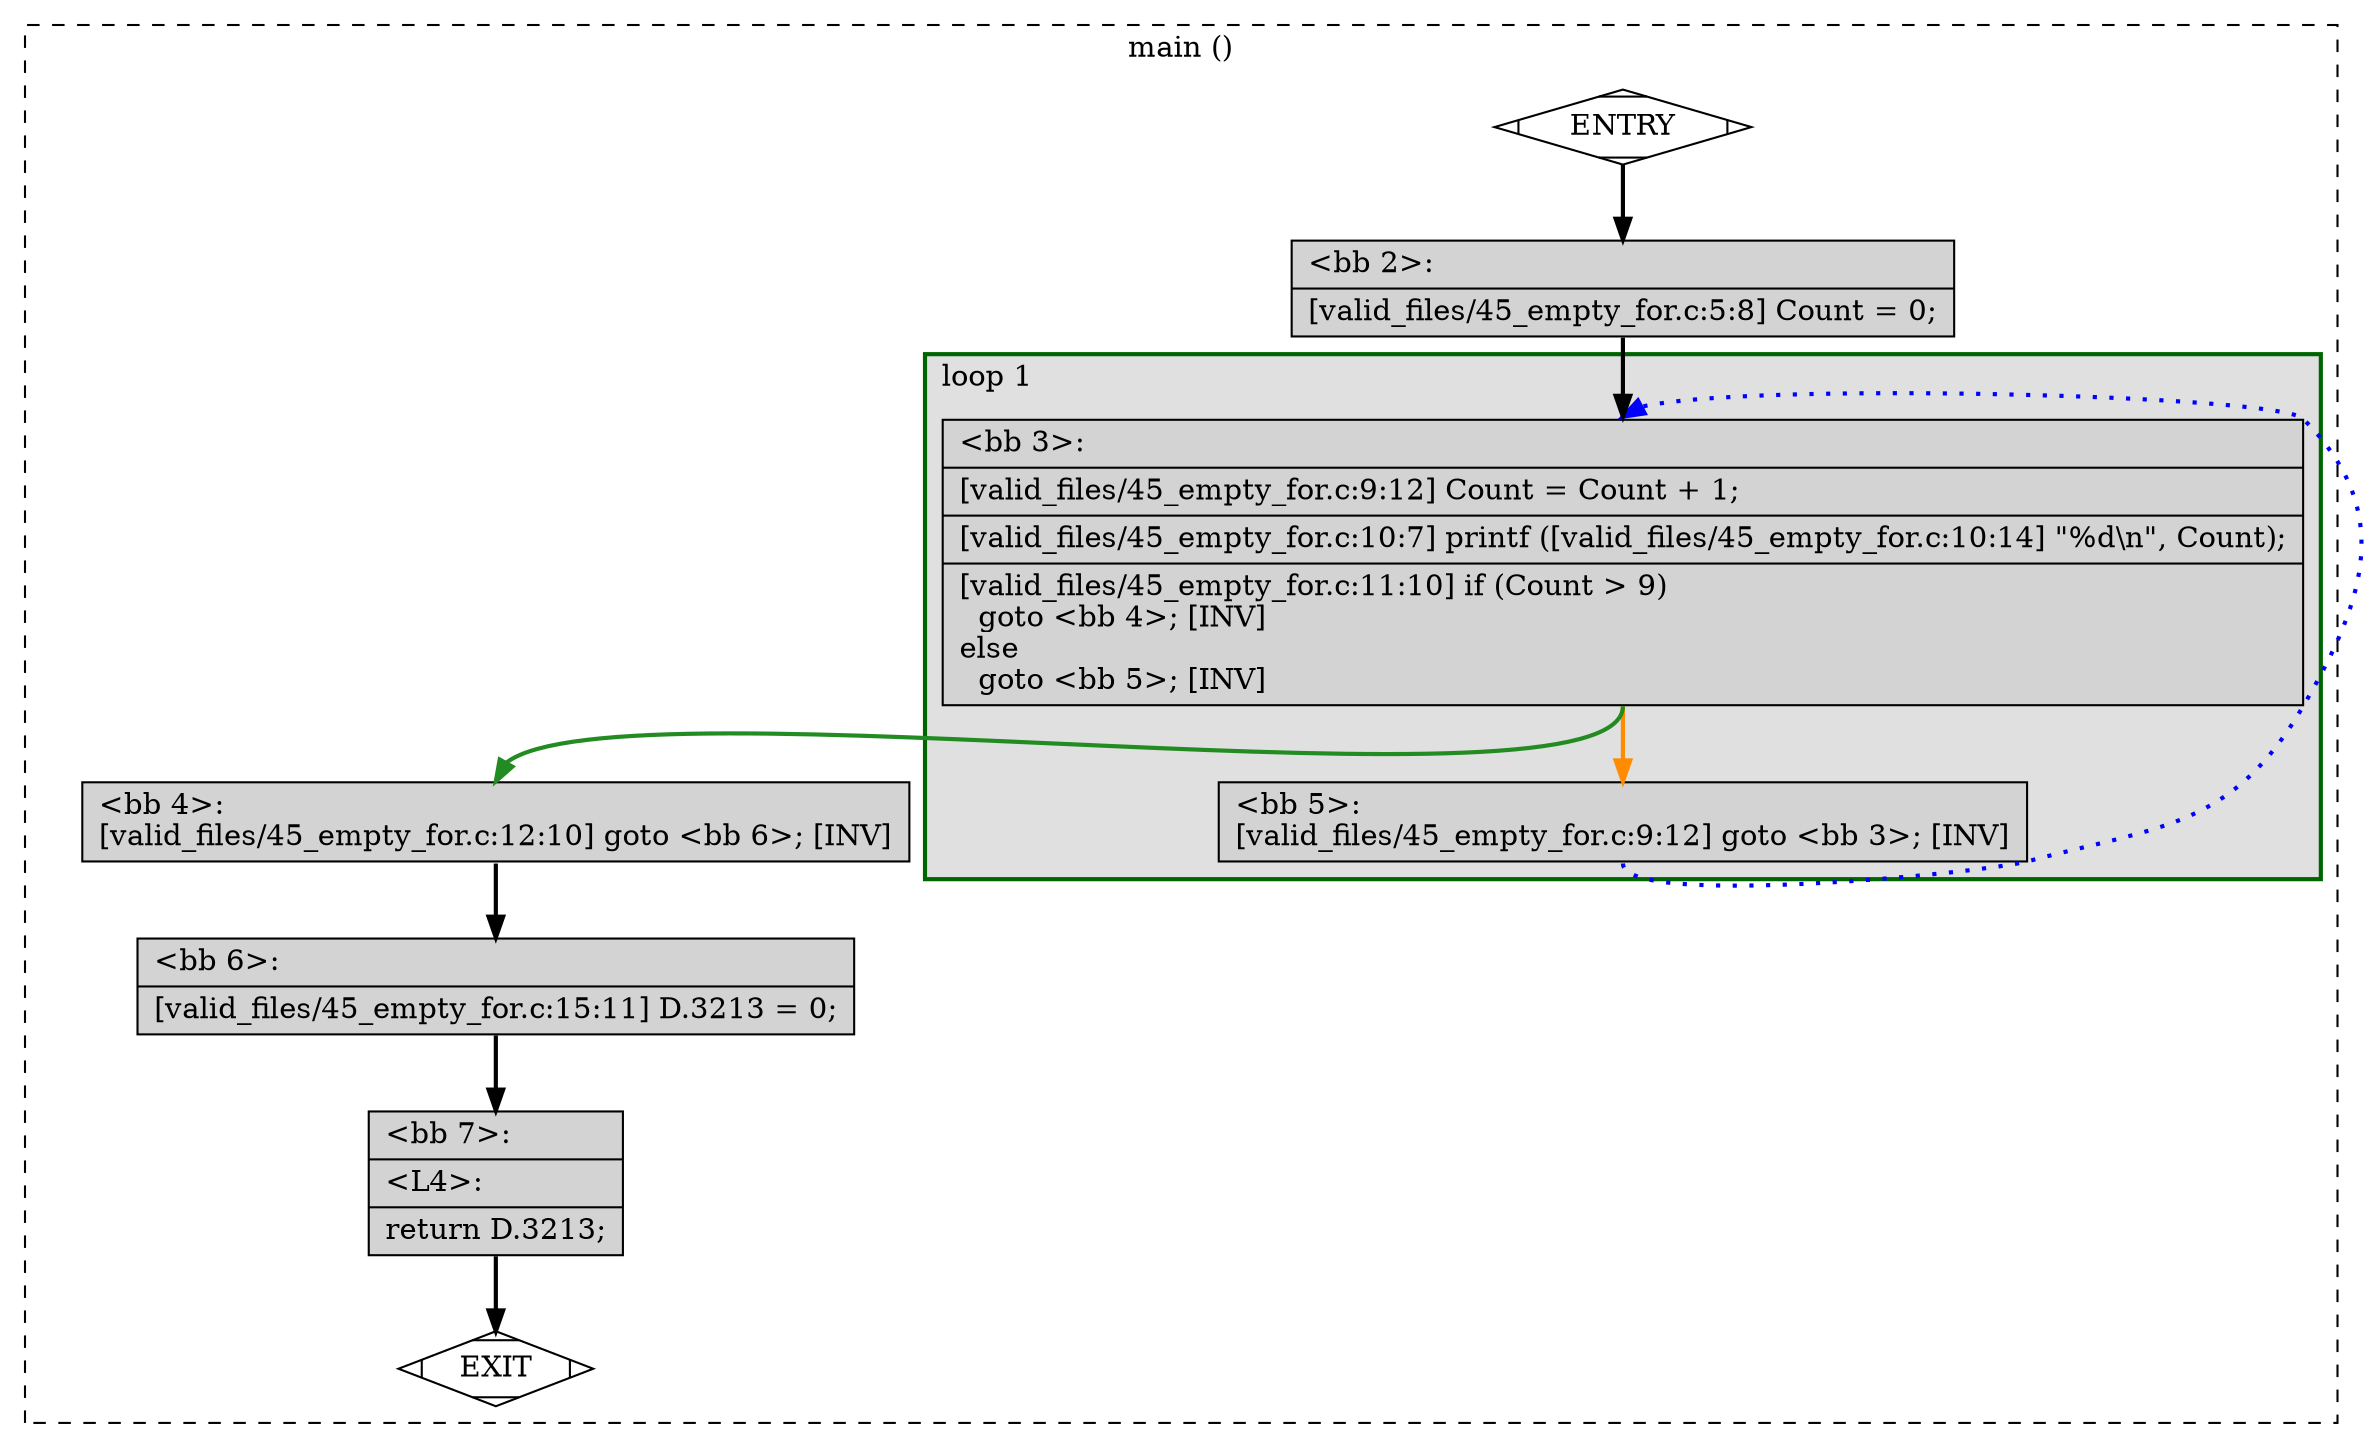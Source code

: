 digraph "a-45_empty_for.c.015t.cfg" {
overlap=false;
subgraph "cluster_main" {
	style="dashed";
	color="black";
	label="main ()";
	subgraph cluster_0_1 {
	style="filled";
	color="darkgreen";
	fillcolor="grey88";
	label="loop 1";
	labeljust=l;
	penwidth=2;
	fn_0_basic_block_3 [shape=record,style=filled,fillcolor=lightgrey,label="{\<bb\ 3\>:\l\
|[valid_files/45_empty_for.c:9:12]\ Count\ =\ Count\ +\ 1;\l\
|[valid_files/45_empty_for.c:10:7]\ printf\ ([valid_files/45_empty_for.c:10:14]\ \"%d\\n\",\ Count);\l\
|[valid_files/45_empty_for.c:11:10]\ if\ (Count\ \>\ 9)\l\
\ \ goto\ \<bb\ 4\>;\ [INV]\l\
else\l\
\ \ goto\ \<bb\ 5\>;\ [INV]\l\
}"];

	fn_0_basic_block_5 [shape=record,style=filled,fillcolor=lightgrey,label="{\<bb\ 5\>:\l\
[valid_files/45_empty_for.c:9:12]\ goto\ \<bb\ 3\>;\ [INV]\l\
}"];

	}
	fn_0_basic_block_0 [shape=Mdiamond,style=filled,fillcolor=white,label="ENTRY"];

	fn_0_basic_block_1 [shape=Mdiamond,style=filled,fillcolor=white,label="EXIT"];

	fn_0_basic_block_2 [shape=record,style=filled,fillcolor=lightgrey,label="{\<bb\ 2\>:\l\
|[valid_files/45_empty_for.c:5:8]\ Count\ =\ 0;\l\
}"];

	fn_0_basic_block_4 [shape=record,style=filled,fillcolor=lightgrey,label="{\<bb\ 4\>:\l\
[valid_files/45_empty_for.c:12:10]\ goto\ \<bb\ 6\>;\ [INV]\l\
}"];

	fn_0_basic_block_6 [shape=record,style=filled,fillcolor=lightgrey,label="{\<bb\ 6\>:\l\
|[valid_files/45_empty_for.c:15:11]\ D.3213\ =\ 0;\l\
}"];

	fn_0_basic_block_7 [shape=record,style=filled,fillcolor=lightgrey,label="{\<bb\ 7\>:\l\
|\<L4\>:\l\
|return\ D.3213;\l\
}"];

	fn_0_basic_block_0:s -> fn_0_basic_block_2:n [style="solid,bold",color=black,weight=100,constraint=true];
	fn_0_basic_block_2:s -> fn_0_basic_block_3:n [style="solid,bold",color=black,weight=100,constraint=true];
	fn_0_basic_block_3:s -> fn_0_basic_block_4:n [style="solid,bold",color=forestgreen,weight=10,constraint=true];
	fn_0_basic_block_3:s -> fn_0_basic_block_5:n [style="solid,bold",color=darkorange,weight=10,constraint=true];
	fn_0_basic_block_4:s -> fn_0_basic_block_6:n [style="solid,bold",color=black,weight=100,constraint=true];
	fn_0_basic_block_5:s -> fn_0_basic_block_3:n [style="dotted,bold",color=blue,weight=10,constraint=false];
	fn_0_basic_block_6:s -> fn_0_basic_block_7:n [style="solid,bold",color=black,weight=100,constraint=true];
	fn_0_basic_block_7:s -> fn_0_basic_block_1:n [style="solid,bold",color=black,weight=10,constraint=true];
	fn_0_basic_block_0:s -> fn_0_basic_block_1:n [style="invis",constraint=true];
}
}
